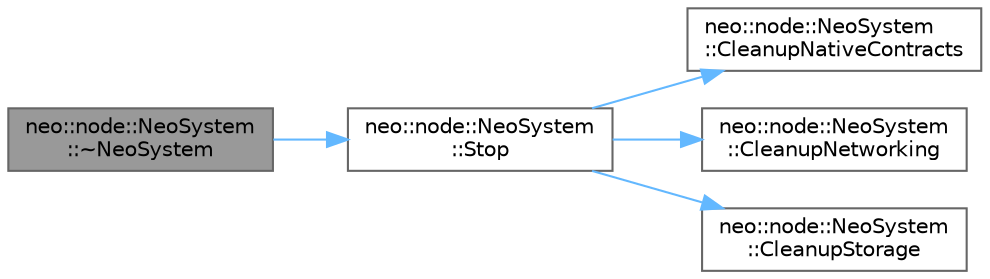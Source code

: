 digraph "neo::node::NeoSystem::~NeoSystem"
{
 // LATEX_PDF_SIZE
  bgcolor="transparent";
  edge [fontname=Helvetica,fontsize=10,labelfontname=Helvetica,labelfontsize=10];
  node [fontname=Helvetica,fontsize=10,shape=box,height=0.2,width=0.4];
  rankdir="LR";
  Node1 [id="Node000001",label="neo::node::NeoSystem\l::~NeoSystem",height=0.2,width=0.4,color="gray40", fillcolor="grey60", style="filled", fontcolor="black",tooltip="Destructor."];
  Node1 -> Node2 [id="edge5_Node000001_Node000002",color="steelblue1",style="solid",tooltip=" "];
  Node2 [id="Node000002",label="neo::node::NeoSystem\l::Stop",height=0.2,width=0.4,color="grey40", fillcolor="white", style="filled",URL="$classneo_1_1node_1_1_neo_system.html#ae01a6e90e9501ab2fa7ab44405ef79e2",tooltip="Stops the Neo system."];
  Node2 -> Node3 [id="edge6_Node000002_Node000003",color="steelblue1",style="solid",tooltip=" "];
  Node3 [id="Node000003",label="neo::node::NeoSystem\l::CleanupNativeContracts",height=0.2,width=0.4,color="grey40", fillcolor="white", style="filled",URL="$classneo_1_1node_1_1_neo_system.html#a2780e0ac049a9769a3e0276719438c3e",tooltip=" "];
  Node2 -> Node4 [id="edge7_Node000002_Node000004",color="steelblue1",style="solid",tooltip=" "];
  Node4 [id="Node000004",label="neo::node::NeoSystem\l::CleanupNetworking",height=0.2,width=0.4,color="grey40", fillcolor="white", style="filled",URL="$classneo_1_1node_1_1_neo_system.html#a9be90da682979ab4494aea704e543b08",tooltip=" "];
  Node2 -> Node5 [id="edge8_Node000002_Node000005",color="steelblue1",style="solid",tooltip=" "];
  Node5 [id="Node000005",label="neo::node::NeoSystem\l::CleanupStorage",height=0.2,width=0.4,color="grey40", fillcolor="white", style="filled",URL="$classneo_1_1node_1_1_neo_system.html#a67ae9036b21e0d197f2ef936b456f837",tooltip=" "];
}
